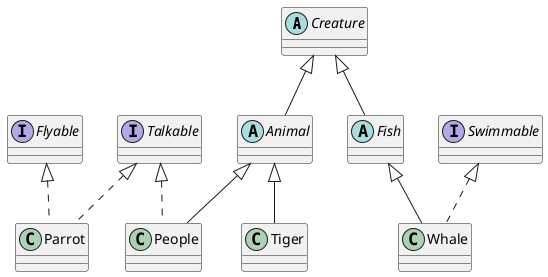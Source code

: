 @startuml

abstract class Creature
interface Flyable
interface Talkable
abstract class Animal extends Creature
interface Swimmable
abstract class Fish extends Creature
class Parrot implements Flyable, Talkable
class People extends Animal implements Talkable
class Tiger extends Animal
class Whale extends Fish implements Swimmable

@enduml

@startuml

abstract class Creature
abstract class Animal extends Creature
abstract class Fish extends Creature

interface Flyable
interface Swimmable
interface Talkable

class Parrot extends Animal implements Flyable, Talkable
class Tiger extends Animal
class People extends Animal implements Talkable


class Whale extends Fish implements Swimmable

@enduml